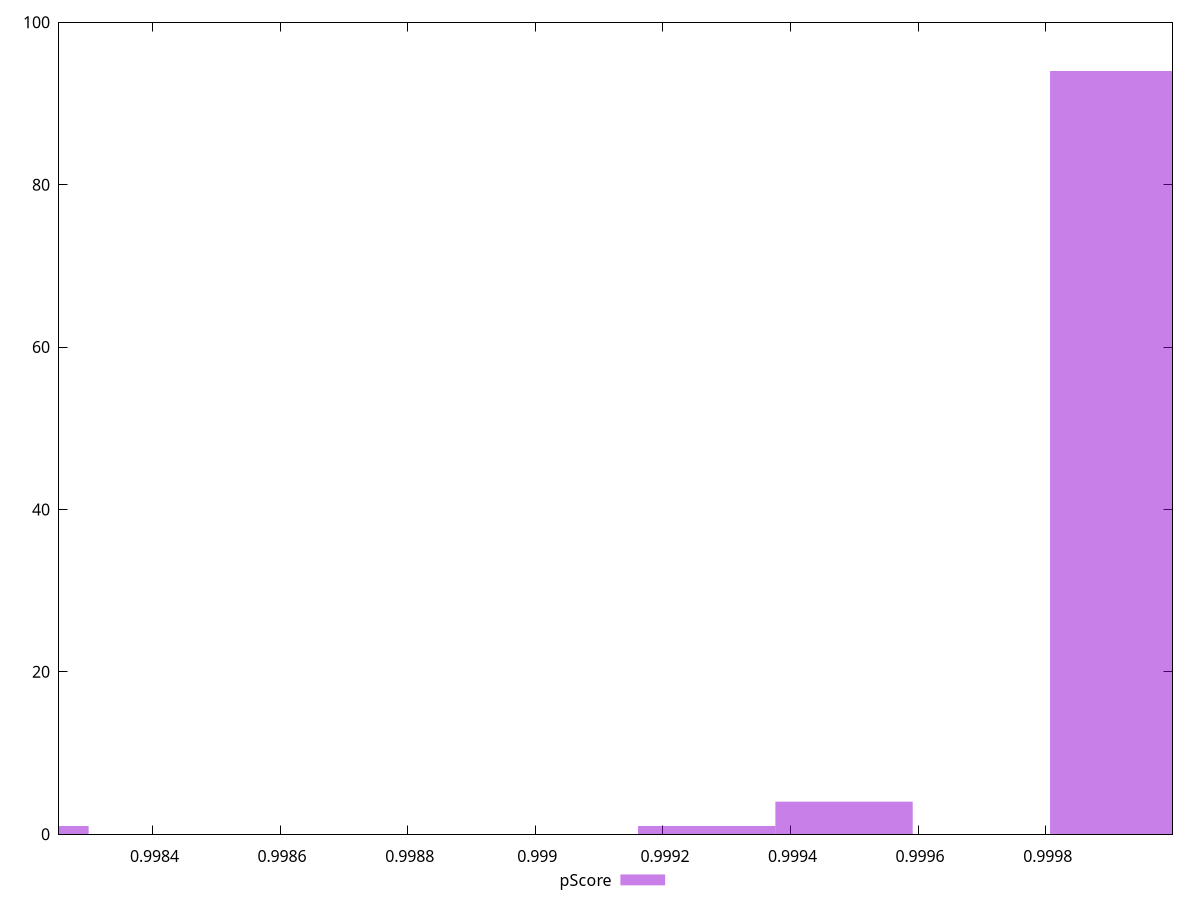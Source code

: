 reset

$pScore <<EOF
0.9999144196691956 94
0.9992686191828646 1
0.9994838860116416 4
0.9981922850389795 1
EOF

set key outside below
set boxwidth 0.00021526682877700659
set xrange [0.9982534690687652:0.9999986911051437]
set yrange [0:100]
set trange [0:100]
set style fill transparent solid 0.5 noborder
set terminal svg size 640, 490 enhanced background rgb 'white'
set output "report_00019_2021-02-10T18-14-37.922Z//bootup-time/samples/pages+cached+noadtech+nomedia+nocss/pScore/histogram.svg"

plot $pScore title "pScore" with boxes

reset
